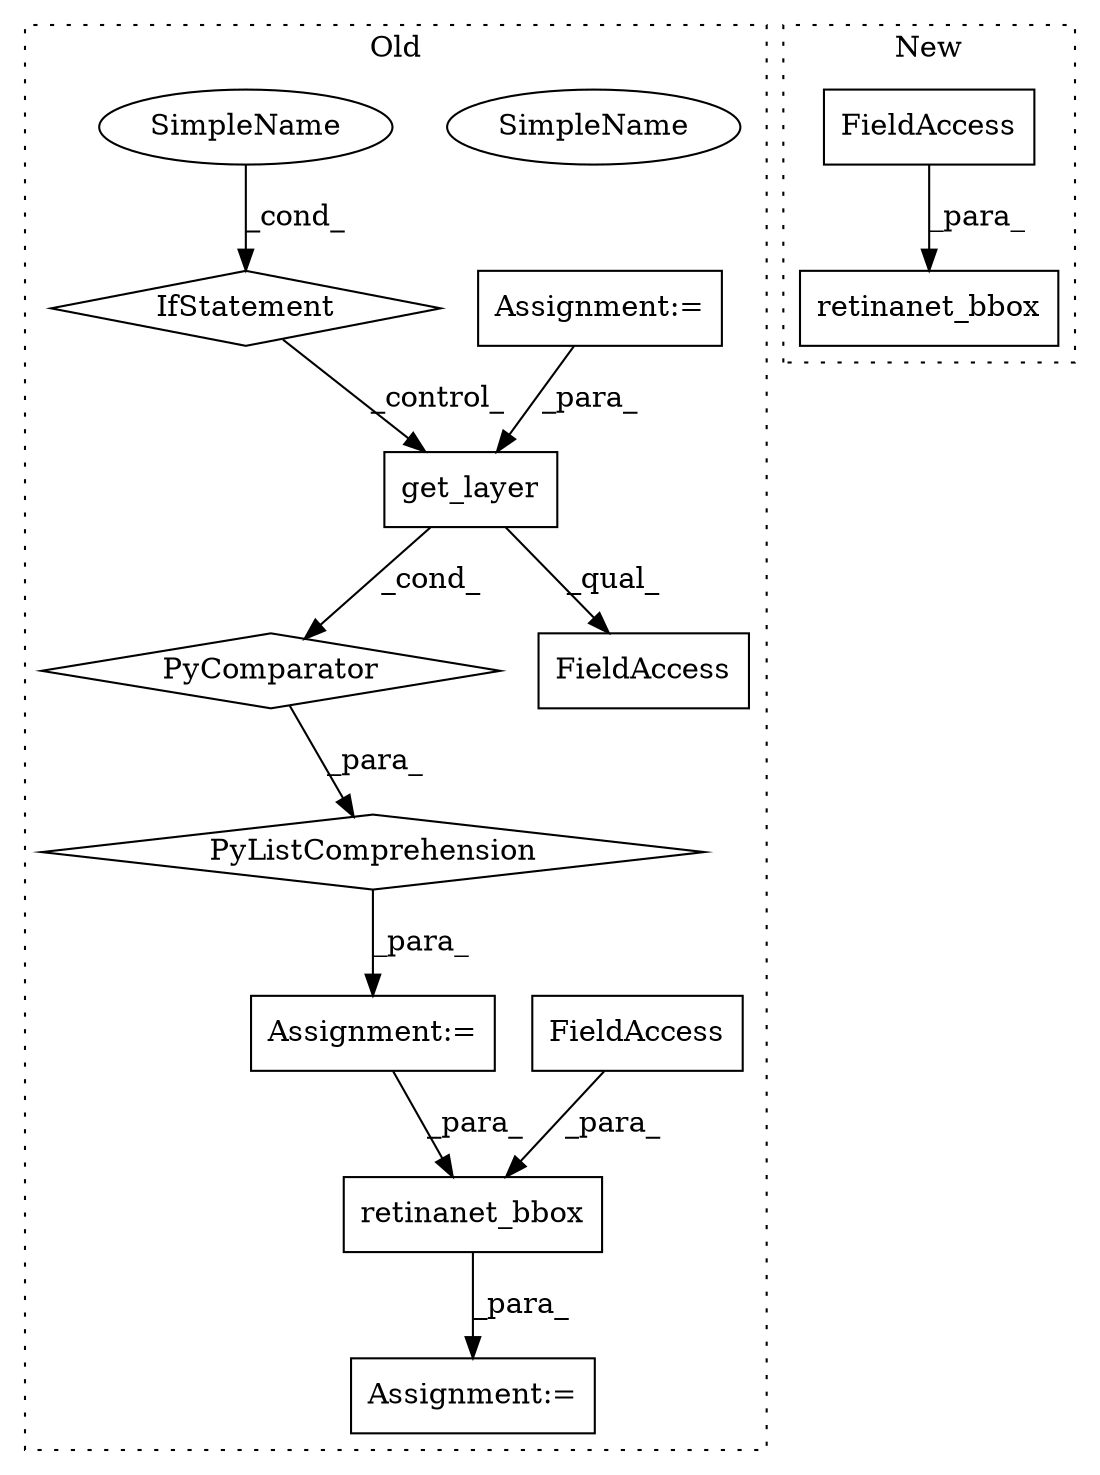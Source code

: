 digraph G {
subgraph cluster0 {
1 [label="retinanet_bbox" a="32" s="2486,2540" l="15,1" shape="box"];
3 [label="FieldAccess" a="22" s="2534" l="6" shape="box"];
5 [label="Assignment:=" a="7" s="2258" l="1" shape="box"];
6 [label="PyComparator" a="113" s="2432" l="30" shape="diamond"];
7 [label="FieldAccess" a="22" s="2342" l="29" shape="box"];
8 [label="get_layer" a="32" s="2349,2363" l="10,1" shape="box"];
9 [label="IfStatement" a="25" s="2432" l="30" shape="diamond"];
10 [label="SimpleName" a="42" s="2457" l="5" shape="ellipse"];
11 [label="Assignment:=" a="7" s="2475" l="1" shape="box"];
12 [label="Assignment:=" a="7" s="2330" l="12" shape="box"];
13 [label="PyListComprehension" a="109" s="2342" l="128" shape="diamond"];
14 [label="SimpleName" a="42" s="2457" l="5" shape="ellipse"];
label = "Old";
style="dotted";
}
subgraph cluster1 {
2 [label="retinanet_bbox" a="32" s="2192,2266" l="15,1" shape="box"];
4 [label="FieldAccess" a="22" s="2260" l="6" shape="box"];
label = "New";
style="dotted";
}
1 -> 11 [label="_para_"];
3 -> 1 [label="_para_"];
4 -> 2 [label="_para_"];
5 -> 8 [label="_para_"];
6 -> 13 [label="_para_"];
8 -> 6 [label="_cond_"];
8 -> 7 [label="_qual_"];
9 -> 8 [label="_control_"];
12 -> 1 [label="_para_"];
13 -> 12 [label="_para_"];
14 -> 9 [label="_cond_"];
}